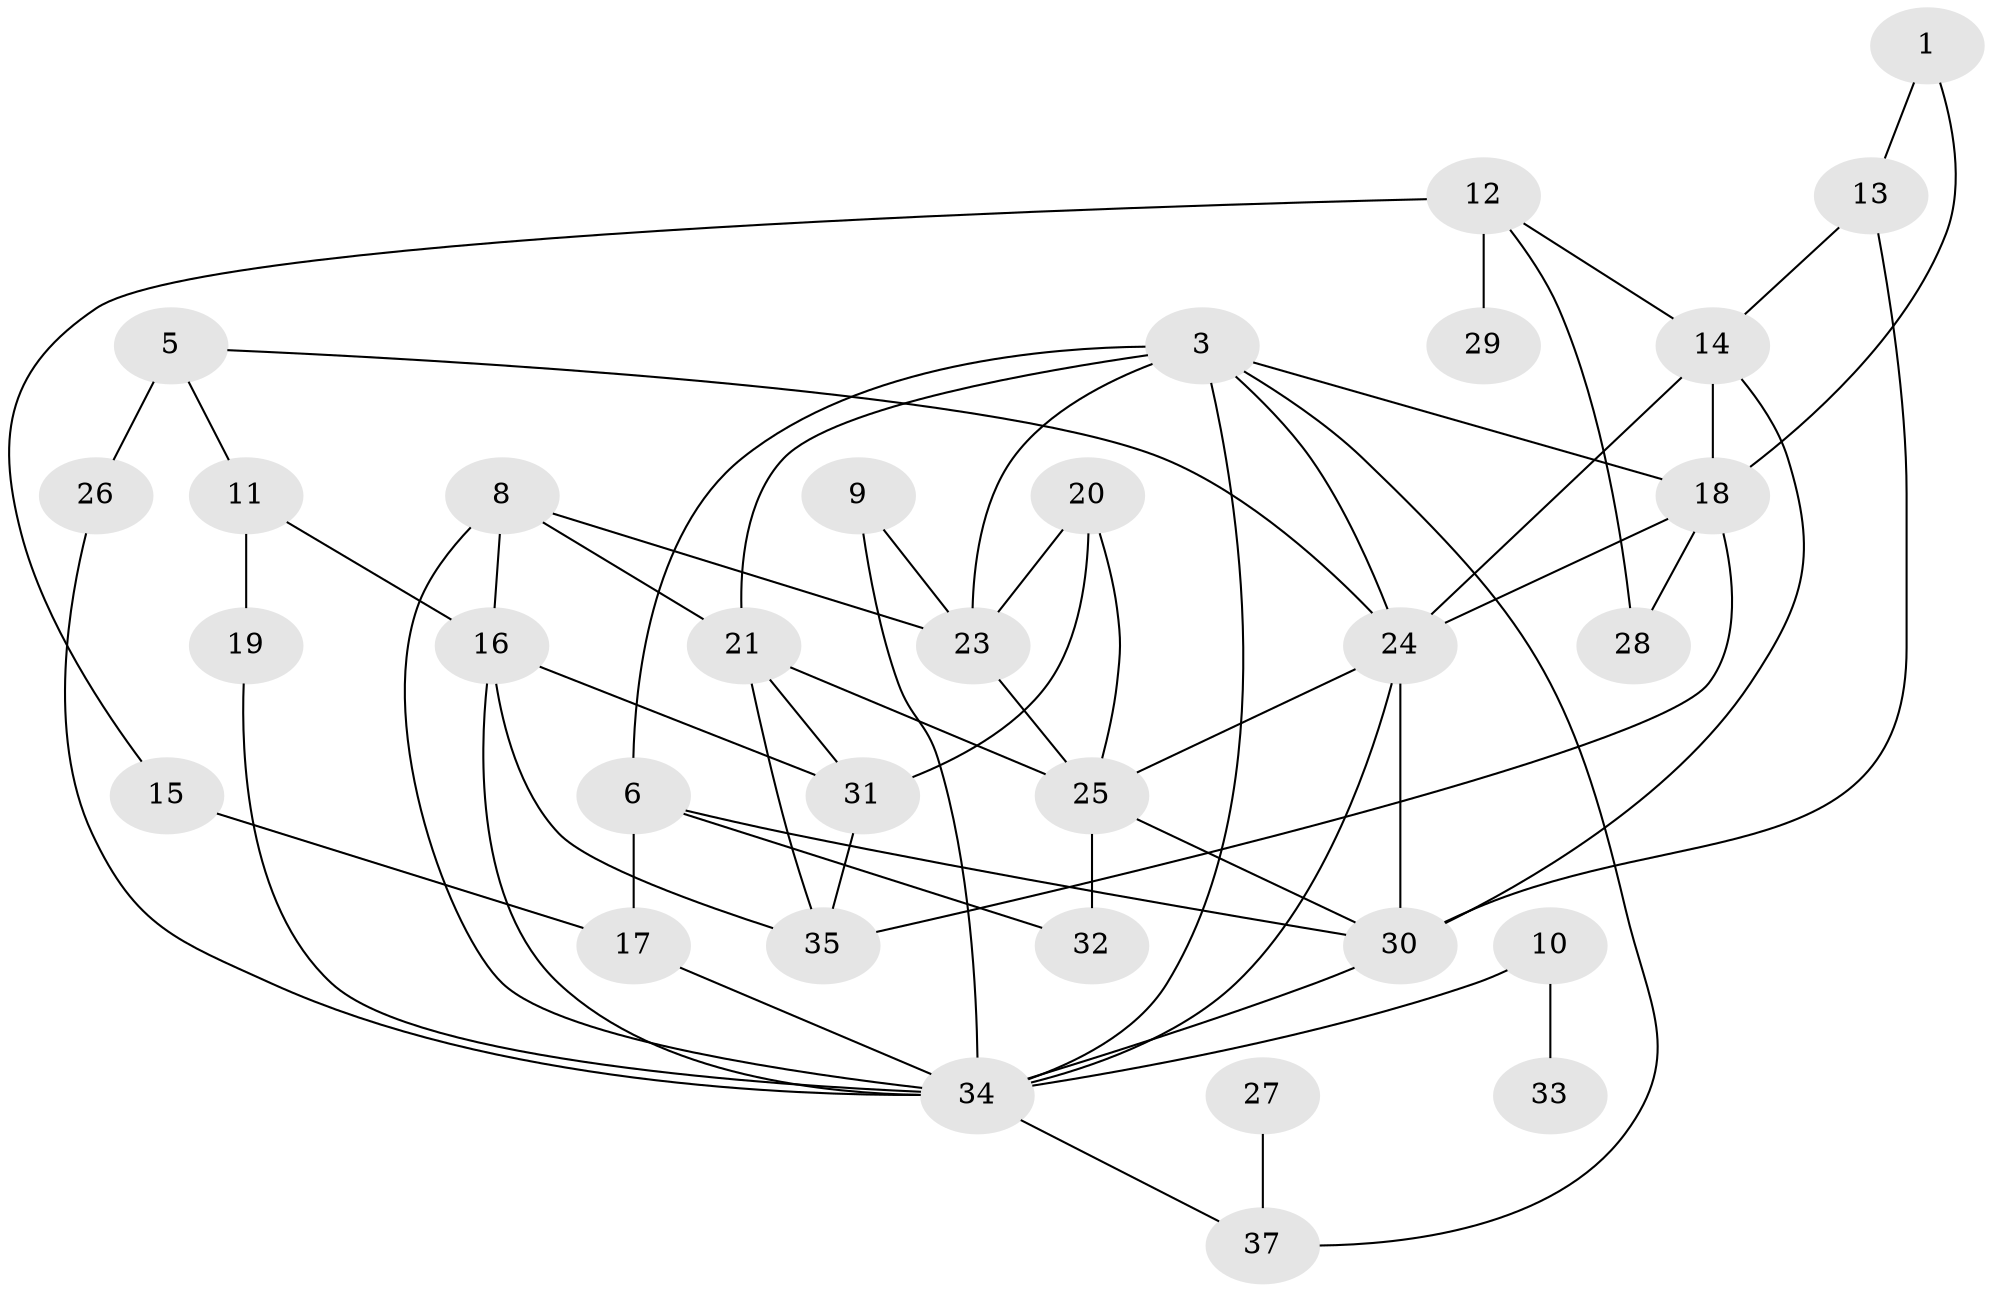 // original degree distribution, {1: 0.1919191919191919, 0: 0.0707070707070707, 2: 0.2727272727272727, 5: 0.0707070707070707, 3: 0.25252525252525254, 4: 0.10101010101010101, 6: 0.030303030303030304, 7: 0.010101010101010102}
// Generated by graph-tools (version 1.1) at 2025/48/03/04/25 22:48:21]
// undirected, 32 vertices, 60 edges
graph export_dot {
  node [color=gray90,style=filled];
  1;
  3;
  5;
  6;
  8;
  9;
  10;
  11;
  12;
  13;
  14;
  15;
  16;
  17;
  18;
  19;
  20;
  21;
  23;
  24;
  25;
  26;
  27;
  28;
  29;
  30;
  31;
  32;
  33;
  34;
  35;
  37;
  1 -- 13 [weight=1.0];
  1 -- 18 [weight=1.0];
  3 -- 6 [weight=1.0];
  3 -- 18 [weight=1.0];
  3 -- 21 [weight=1.0];
  3 -- 23 [weight=1.0];
  3 -- 24 [weight=1.0];
  3 -- 34 [weight=1.0];
  3 -- 37 [weight=1.0];
  5 -- 11 [weight=1.0];
  5 -- 24 [weight=1.0];
  5 -- 26 [weight=2.0];
  6 -- 17 [weight=1.0];
  6 -- 30 [weight=1.0];
  6 -- 32 [weight=1.0];
  8 -- 16 [weight=1.0];
  8 -- 21 [weight=1.0];
  8 -- 23 [weight=1.0];
  8 -- 34 [weight=1.0];
  9 -- 23 [weight=2.0];
  9 -- 34 [weight=1.0];
  10 -- 33 [weight=1.0];
  10 -- 34 [weight=1.0];
  11 -- 16 [weight=1.0];
  11 -- 19 [weight=3.0];
  12 -- 14 [weight=1.0];
  12 -- 15 [weight=1.0];
  12 -- 28 [weight=1.0];
  12 -- 29 [weight=2.0];
  13 -- 14 [weight=1.0];
  13 -- 30 [weight=1.0];
  14 -- 18 [weight=2.0];
  14 -- 24 [weight=1.0];
  14 -- 30 [weight=2.0];
  15 -- 17 [weight=1.0];
  16 -- 31 [weight=1.0];
  16 -- 34 [weight=2.0];
  16 -- 35 [weight=1.0];
  17 -- 34 [weight=1.0];
  18 -- 24 [weight=1.0];
  18 -- 28 [weight=1.0];
  18 -- 35 [weight=1.0];
  19 -- 34 [weight=1.0];
  20 -- 23 [weight=1.0];
  20 -- 25 [weight=1.0];
  20 -- 31 [weight=1.0];
  21 -- 25 [weight=1.0];
  21 -- 31 [weight=2.0];
  21 -- 35 [weight=1.0];
  23 -- 25 [weight=1.0];
  24 -- 25 [weight=1.0];
  24 -- 30 [weight=3.0];
  24 -- 34 [weight=1.0];
  25 -- 30 [weight=1.0];
  25 -- 32 [weight=1.0];
  26 -- 34 [weight=1.0];
  27 -- 37 [weight=1.0];
  30 -- 34 [weight=2.0];
  31 -- 35 [weight=1.0];
  34 -- 37 [weight=1.0];
}
